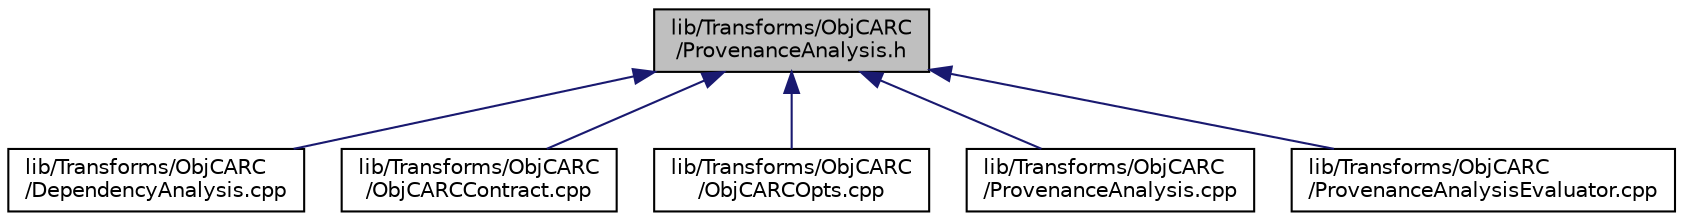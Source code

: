 digraph "lib/Transforms/ObjCARC/ProvenanceAnalysis.h"
{
 // LATEX_PDF_SIZE
  bgcolor="transparent";
  edge [fontname="Helvetica",fontsize="10",labelfontname="Helvetica",labelfontsize="10"];
  node [fontname="Helvetica",fontsize="10",shape=record];
  Node1 [label="lib/Transforms/ObjCARC\l/ProvenanceAnalysis.h",height=0.2,width=0.4,color="black", fillcolor="grey75", style="filled", fontcolor="black",tooltip=" "];
  Node1 -> Node2 [dir="back",color="midnightblue",fontsize="10",style="solid",fontname="Helvetica"];
  Node2 [label="lib/Transforms/ObjCARC\l/DependencyAnalysis.cpp",height=0.2,width=0.4,color="black",URL="$DependencyAnalysis_8cpp.html",tooltip=" "];
  Node1 -> Node3 [dir="back",color="midnightblue",fontsize="10",style="solid",fontname="Helvetica"];
  Node3 [label="lib/Transforms/ObjCARC\l/ObjCARCContract.cpp",height=0.2,width=0.4,color="black",URL="$ObjCARCContract_8cpp.html",tooltip=" "];
  Node1 -> Node4 [dir="back",color="midnightblue",fontsize="10",style="solid",fontname="Helvetica"];
  Node4 [label="lib/Transforms/ObjCARC\l/ObjCARCOpts.cpp",height=0.2,width=0.4,color="black",URL="$ObjCARCOpts_8cpp.html",tooltip=" "];
  Node1 -> Node5 [dir="back",color="midnightblue",fontsize="10",style="solid",fontname="Helvetica"];
  Node5 [label="lib/Transforms/ObjCARC\l/ProvenanceAnalysis.cpp",height=0.2,width=0.4,color="black",URL="$ProvenanceAnalysis_8cpp.html",tooltip=" "];
  Node1 -> Node6 [dir="back",color="midnightblue",fontsize="10",style="solid",fontname="Helvetica"];
  Node6 [label="lib/Transforms/ObjCARC\l/ProvenanceAnalysisEvaluator.cpp",height=0.2,width=0.4,color="black",URL="$ProvenanceAnalysisEvaluator_8cpp.html",tooltip=" "];
}

